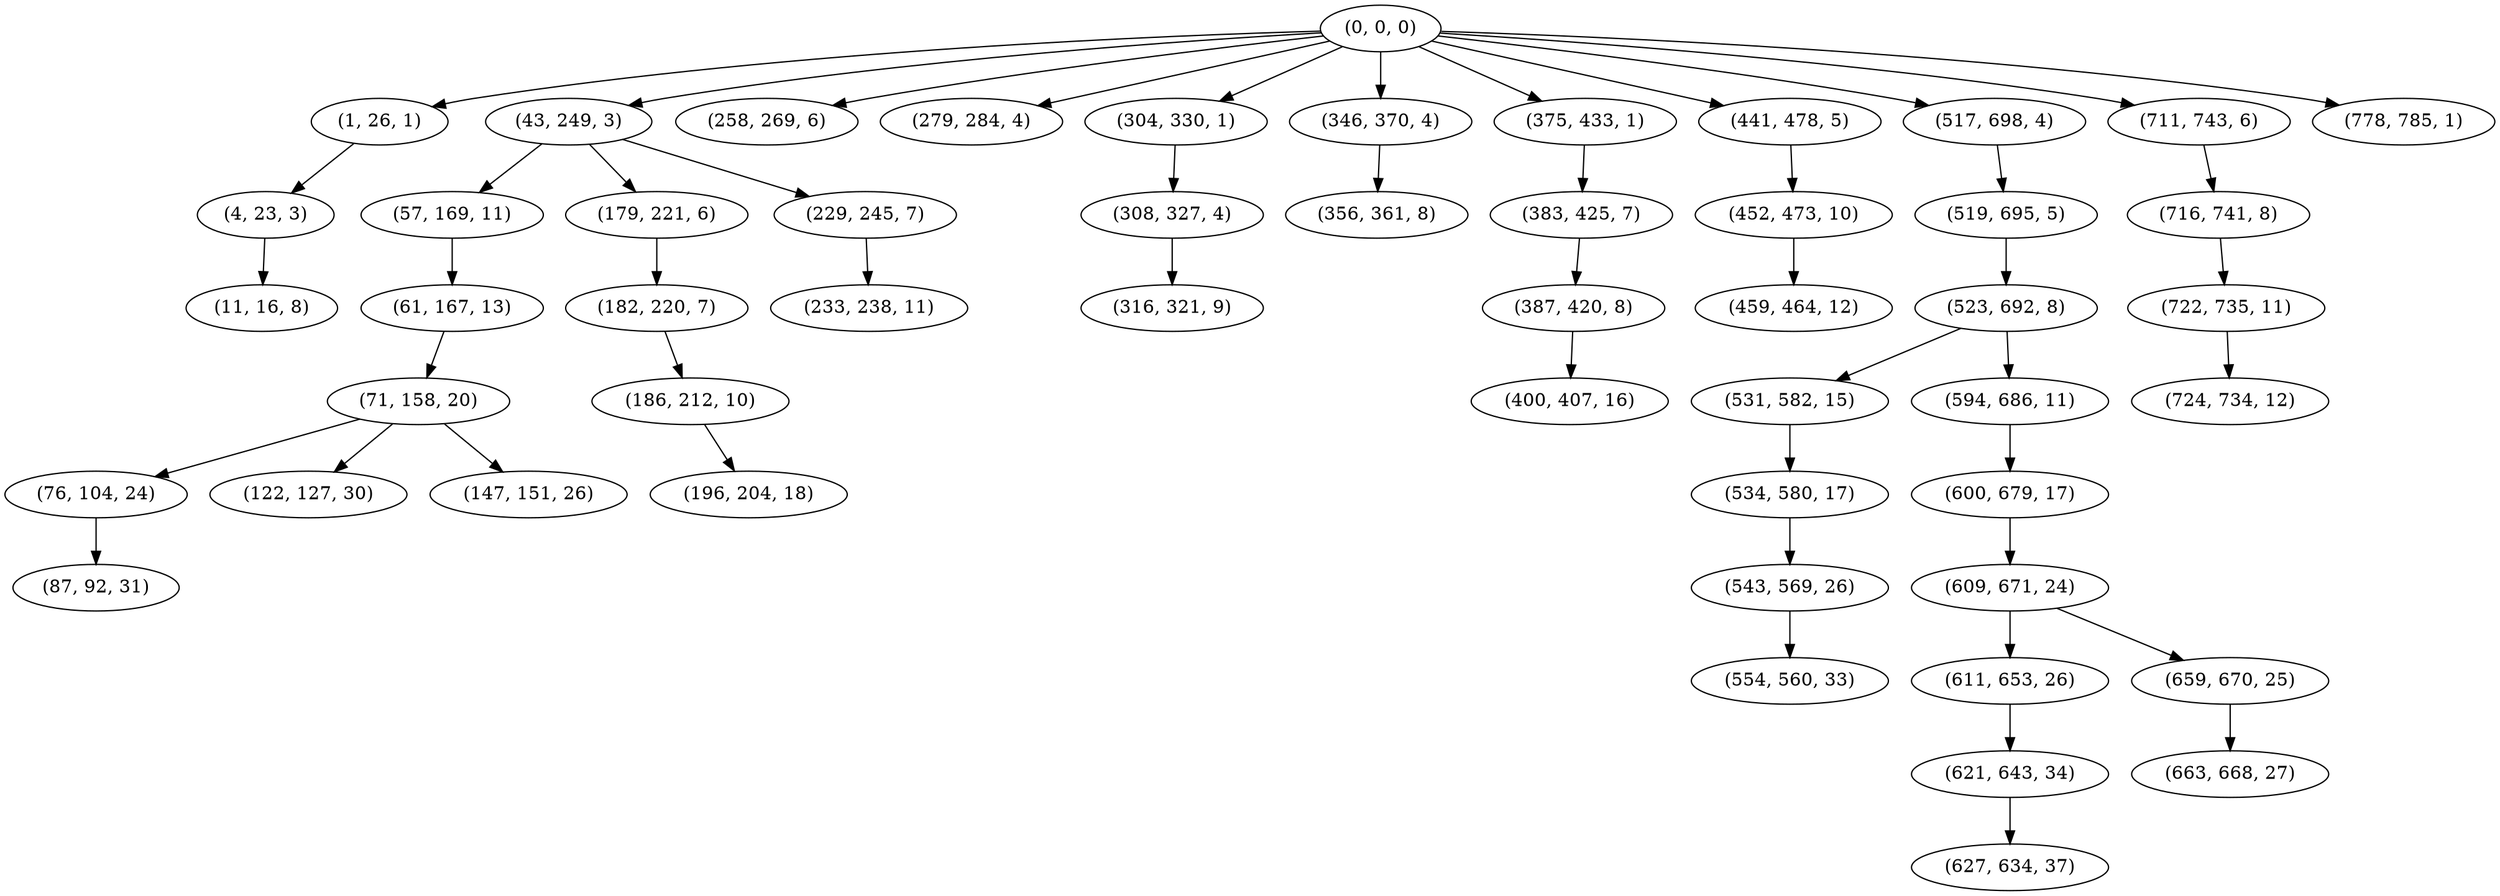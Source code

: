 digraph tree {
    "(0, 0, 0)";
    "(1, 26, 1)";
    "(4, 23, 3)";
    "(11, 16, 8)";
    "(43, 249, 3)";
    "(57, 169, 11)";
    "(61, 167, 13)";
    "(71, 158, 20)";
    "(76, 104, 24)";
    "(87, 92, 31)";
    "(122, 127, 30)";
    "(147, 151, 26)";
    "(179, 221, 6)";
    "(182, 220, 7)";
    "(186, 212, 10)";
    "(196, 204, 18)";
    "(229, 245, 7)";
    "(233, 238, 11)";
    "(258, 269, 6)";
    "(279, 284, 4)";
    "(304, 330, 1)";
    "(308, 327, 4)";
    "(316, 321, 9)";
    "(346, 370, 4)";
    "(356, 361, 8)";
    "(375, 433, 1)";
    "(383, 425, 7)";
    "(387, 420, 8)";
    "(400, 407, 16)";
    "(441, 478, 5)";
    "(452, 473, 10)";
    "(459, 464, 12)";
    "(517, 698, 4)";
    "(519, 695, 5)";
    "(523, 692, 8)";
    "(531, 582, 15)";
    "(534, 580, 17)";
    "(543, 569, 26)";
    "(554, 560, 33)";
    "(594, 686, 11)";
    "(600, 679, 17)";
    "(609, 671, 24)";
    "(611, 653, 26)";
    "(621, 643, 34)";
    "(627, 634, 37)";
    "(659, 670, 25)";
    "(663, 668, 27)";
    "(711, 743, 6)";
    "(716, 741, 8)";
    "(722, 735, 11)";
    "(724, 734, 12)";
    "(778, 785, 1)";
    "(0, 0, 0)" -> "(1, 26, 1)";
    "(0, 0, 0)" -> "(43, 249, 3)";
    "(0, 0, 0)" -> "(258, 269, 6)";
    "(0, 0, 0)" -> "(279, 284, 4)";
    "(0, 0, 0)" -> "(304, 330, 1)";
    "(0, 0, 0)" -> "(346, 370, 4)";
    "(0, 0, 0)" -> "(375, 433, 1)";
    "(0, 0, 0)" -> "(441, 478, 5)";
    "(0, 0, 0)" -> "(517, 698, 4)";
    "(0, 0, 0)" -> "(711, 743, 6)";
    "(0, 0, 0)" -> "(778, 785, 1)";
    "(1, 26, 1)" -> "(4, 23, 3)";
    "(4, 23, 3)" -> "(11, 16, 8)";
    "(43, 249, 3)" -> "(57, 169, 11)";
    "(43, 249, 3)" -> "(179, 221, 6)";
    "(43, 249, 3)" -> "(229, 245, 7)";
    "(57, 169, 11)" -> "(61, 167, 13)";
    "(61, 167, 13)" -> "(71, 158, 20)";
    "(71, 158, 20)" -> "(76, 104, 24)";
    "(71, 158, 20)" -> "(122, 127, 30)";
    "(71, 158, 20)" -> "(147, 151, 26)";
    "(76, 104, 24)" -> "(87, 92, 31)";
    "(179, 221, 6)" -> "(182, 220, 7)";
    "(182, 220, 7)" -> "(186, 212, 10)";
    "(186, 212, 10)" -> "(196, 204, 18)";
    "(229, 245, 7)" -> "(233, 238, 11)";
    "(304, 330, 1)" -> "(308, 327, 4)";
    "(308, 327, 4)" -> "(316, 321, 9)";
    "(346, 370, 4)" -> "(356, 361, 8)";
    "(375, 433, 1)" -> "(383, 425, 7)";
    "(383, 425, 7)" -> "(387, 420, 8)";
    "(387, 420, 8)" -> "(400, 407, 16)";
    "(441, 478, 5)" -> "(452, 473, 10)";
    "(452, 473, 10)" -> "(459, 464, 12)";
    "(517, 698, 4)" -> "(519, 695, 5)";
    "(519, 695, 5)" -> "(523, 692, 8)";
    "(523, 692, 8)" -> "(531, 582, 15)";
    "(523, 692, 8)" -> "(594, 686, 11)";
    "(531, 582, 15)" -> "(534, 580, 17)";
    "(534, 580, 17)" -> "(543, 569, 26)";
    "(543, 569, 26)" -> "(554, 560, 33)";
    "(594, 686, 11)" -> "(600, 679, 17)";
    "(600, 679, 17)" -> "(609, 671, 24)";
    "(609, 671, 24)" -> "(611, 653, 26)";
    "(609, 671, 24)" -> "(659, 670, 25)";
    "(611, 653, 26)" -> "(621, 643, 34)";
    "(621, 643, 34)" -> "(627, 634, 37)";
    "(659, 670, 25)" -> "(663, 668, 27)";
    "(711, 743, 6)" -> "(716, 741, 8)";
    "(716, 741, 8)" -> "(722, 735, 11)";
    "(722, 735, 11)" -> "(724, 734, 12)";
}

